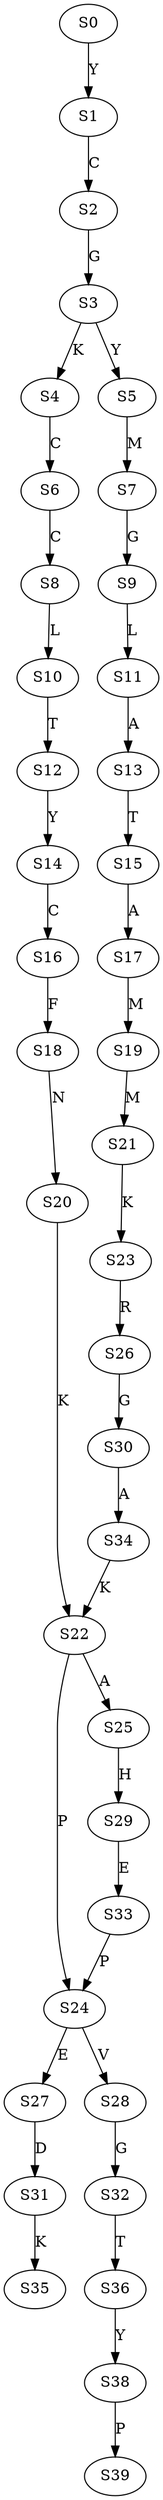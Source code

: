 strict digraph  {
	S0 -> S1 [ label = Y ];
	S1 -> S2 [ label = C ];
	S2 -> S3 [ label = G ];
	S3 -> S4 [ label = K ];
	S3 -> S5 [ label = Y ];
	S4 -> S6 [ label = C ];
	S5 -> S7 [ label = M ];
	S6 -> S8 [ label = C ];
	S7 -> S9 [ label = G ];
	S8 -> S10 [ label = L ];
	S9 -> S11 [ label = L ];
	S10 -> S12 [ label = T ];
	S11 -> S13 [ label = A ];
	S12 -> S14 [ label = Y ];
	S13 -> S15 [ label = T ];
	S14 -> S16 [ label = C ];
	S15 -> S17 [ label = A ];
	S16 -> S18 [ label = F ];
	S17 -> S19 [ label = M ];
	S18 -> S20 [ label = N ];
	S19 -> S21 [ label = M ];
	S20 -> S22 [ label = K ];
	S21 -> S23 [ label = K ];
	S22 -> S24 [ label = P ];
	S22 -> S25 [ label = A ];
	S23 -> S26 [ label = R ];
	S24 -> S27 [ label = E ];
	S24 -> S28 [ label = V ];
	S25 -> S29 [ label = H ];
	S26 -> S30 [ label = G ];
	S27 -> S31 [ label = D ];
	S28 -> S32 [ label = G ];
	S29 -> S33 [ label = E ];
	S30 -> S34 [ label = A ];
	S31 -> S35 [ label = K ];
	S32 -> S36 [ label = T ];
	S33 -> S24 [ label = P ];
	S34 -> S22 [ label = K ];
	S36 -> S38 [ label = Y ];
	S38 -> S39 [ label = P ];
}
